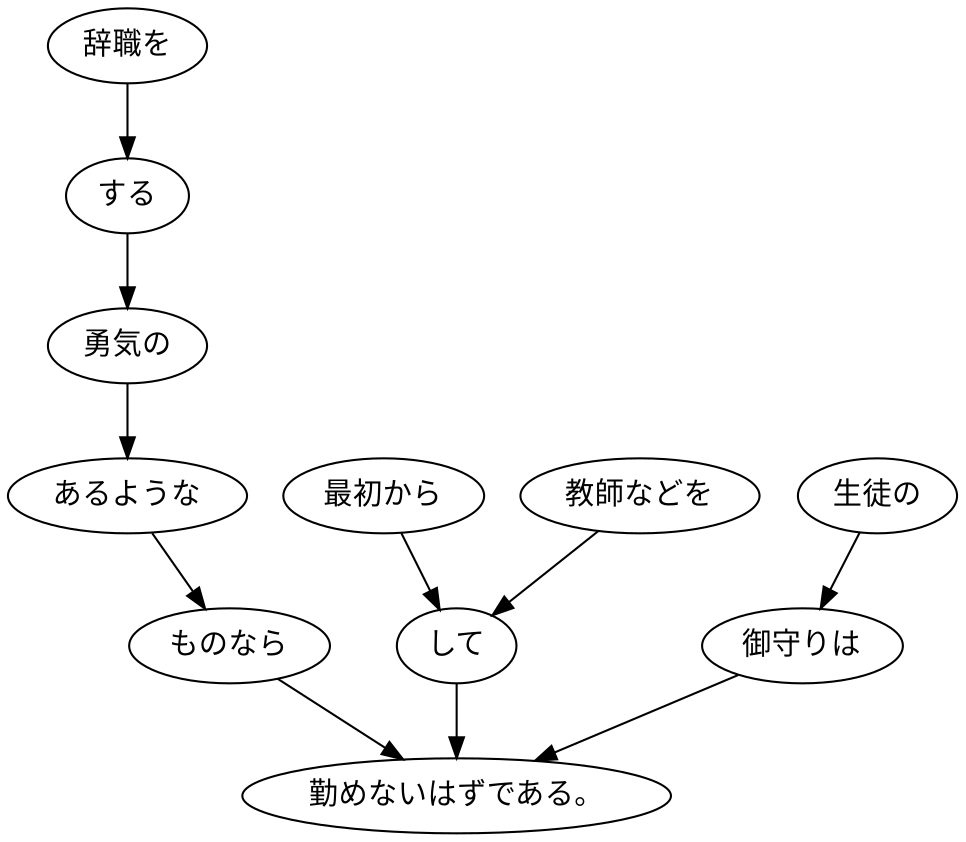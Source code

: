digraph graph4789 {
	node0 [label="辞職を"];
	node1 [label="する"];
	node2 [label="勇気の"];
	node3 [label="あるような"];
	node4 [label="ものなら"];
	node5 [label="最初から"];
	node6 [label="教師などを"];
	node7 [label="して"];
	node8 [label="生徒の"];
	node9 [label="御守りは"];
	node10 [label="勤めないはずである。"];
	node0 -> node1;
	node1 -> node2;
	node2 -> node3;
	node3 -> node4;
	node4 -> node10;
	node5 -> node7;
	node6 -> node7;
	node7 -> node10;
	node8 -> node9;
	node9 -> node10;
}
